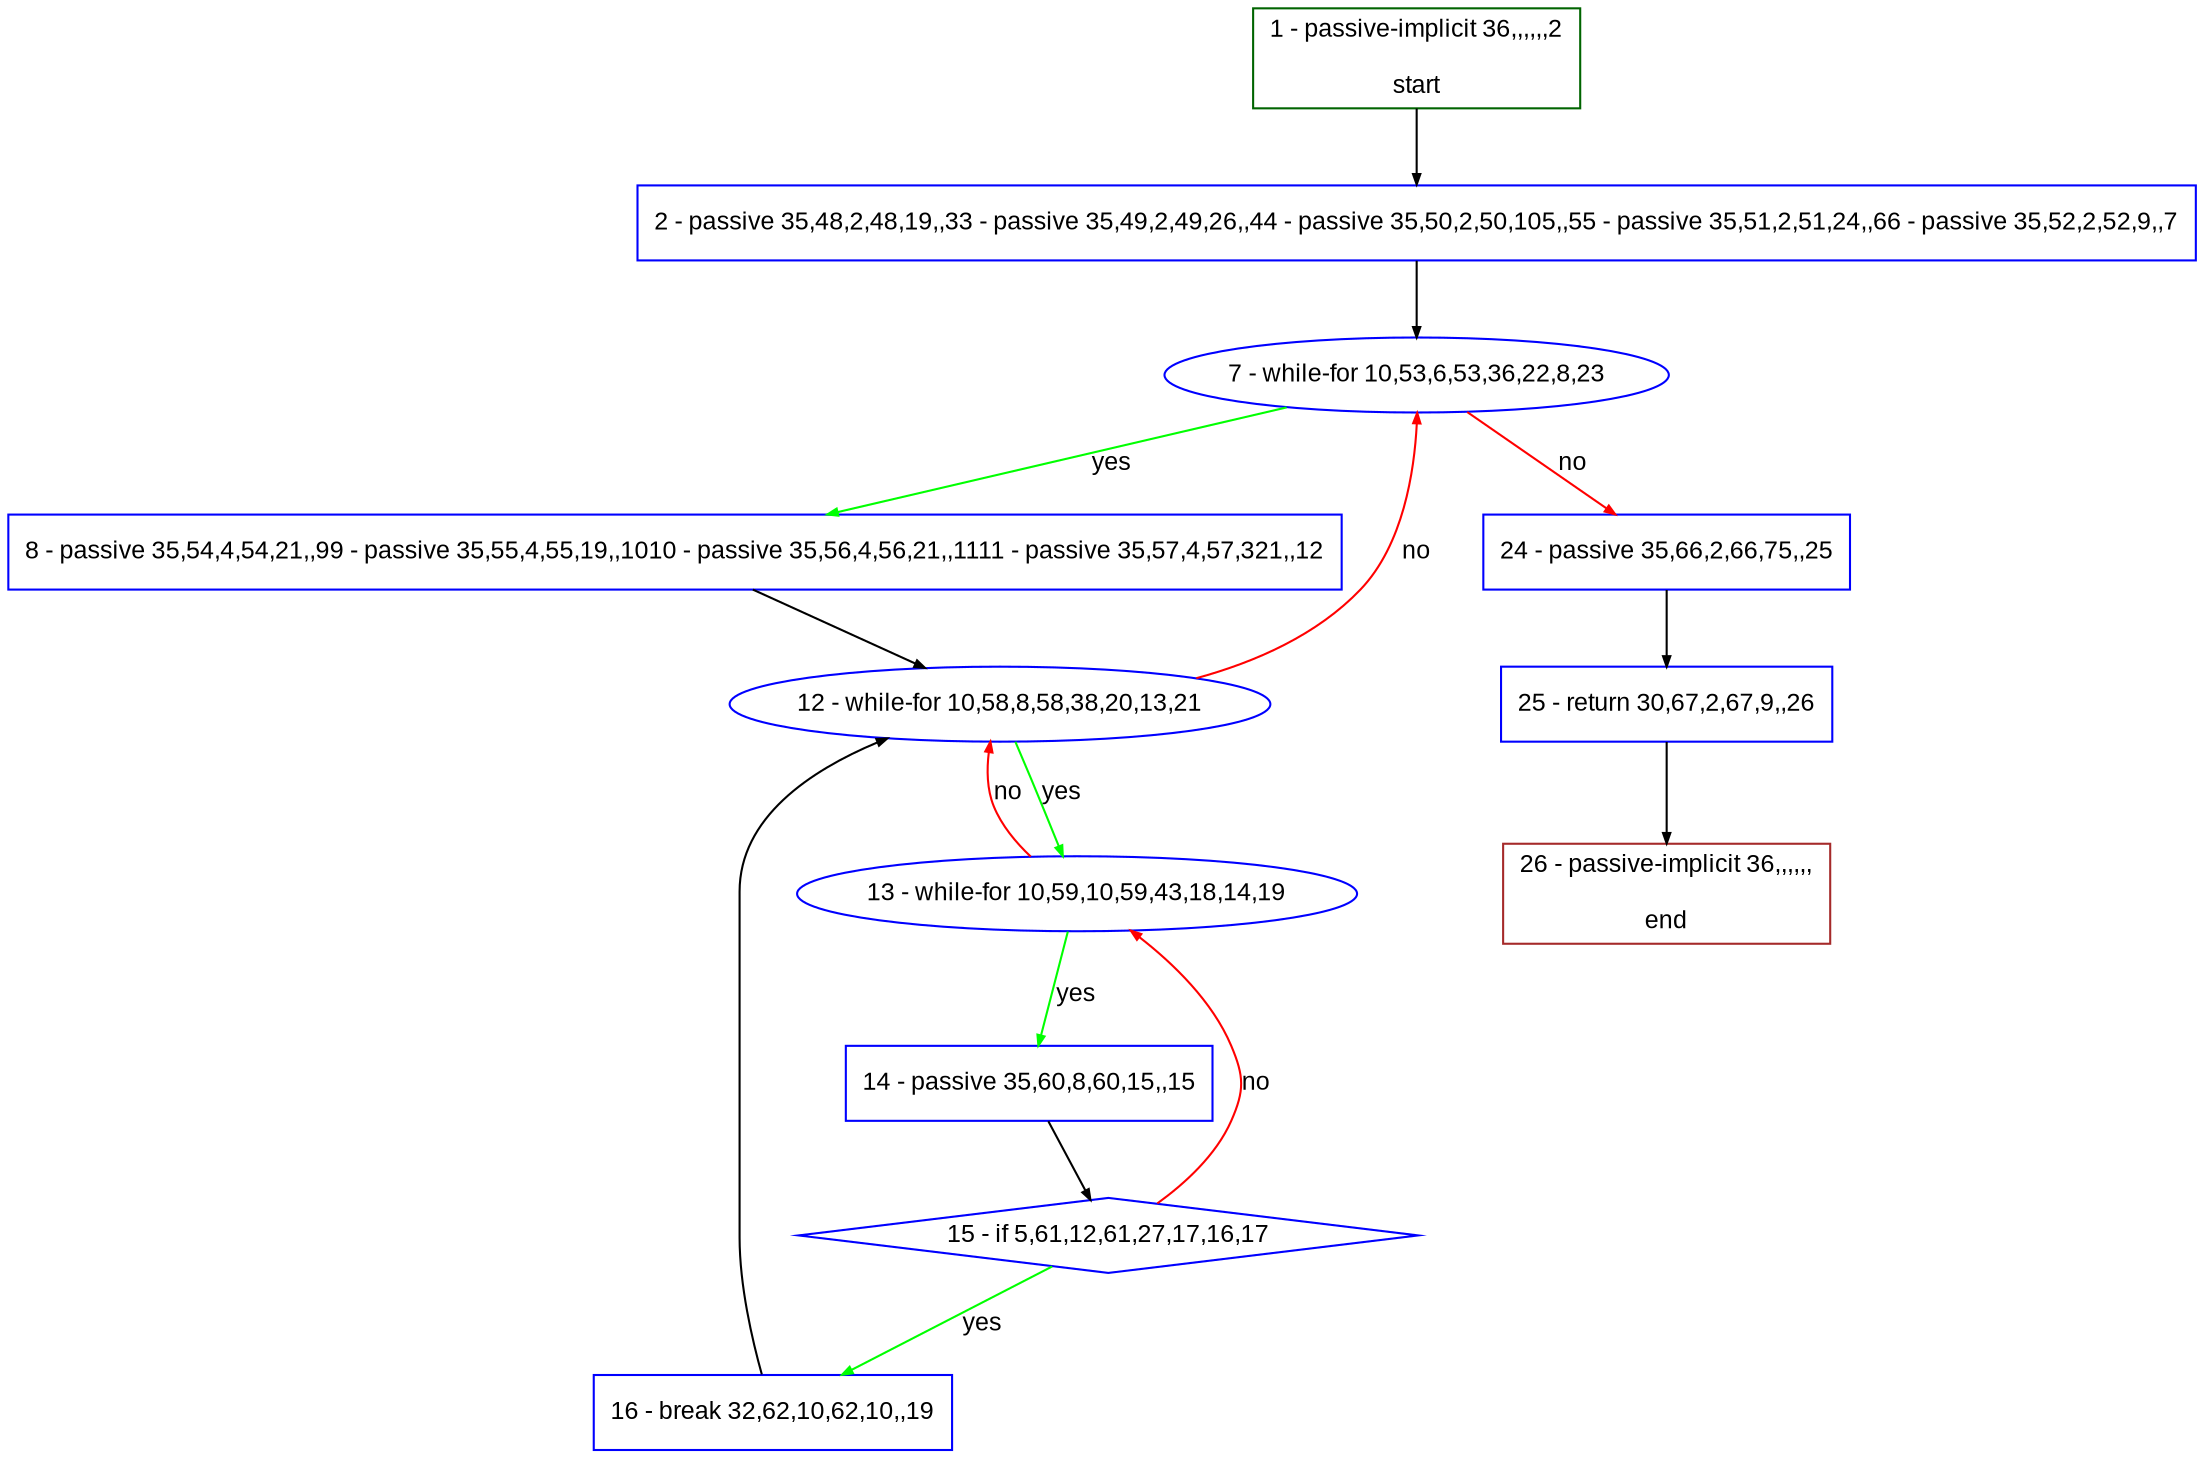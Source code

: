 digraph "" {
  graph [pack="true", label="", fontsize="12", packmode="clust", fontname="Arial", fillcolor="#FFFFCC", bgcolor="white", style="rounded,filled", compound="true"];
  node [node_initialized="no", label="", color="grey", fontsize="12", fillcolor="white", fontname="Arial", style="filled", shape="rectangle", compound="true", fixedsize="false"];
  edge [fontcolor="black", arrowhead="normal", arrowtail="none", arrowsize="0.5", ltail="", label="", color="black", fontsize="12", lhead="", fontname="Arial", dir="forward", compound="true"];
  __N1 [label="2 - passive 35,48,2,48,19,,33 - passive 35,49,2,49,26,,44 - passive 35,50,2,50,105,,55 - passive 35,51,2,51,24,,66 - passive 35,52,2,52,9,,7", color="#0000ff", fillcolor="#ffffff", style="filled", shape="box"];
  __N2 [label="1 - passive-implicit 36,,,,,,2\n\nstart", color="#006400", fillcolor="#ffffff", style="filled", shape="box"];
  __N3 [label="7 - while-for 10,53,6,53,36,22,8,23", color="#0000ff", fillcolor="#ffffff", style="filled", shape="oval"];
  __N4 [label="8 - passive 35,54,4,54,21,,99 - passive 35,55,4,55,19,,1010 - passive 35,56,4,56,21,,1111 - passive 35,57,4,57,321,,12", color="#0000ff", fillcolor="#ffffff", style="filled", shape="box"];
  __N5 [label="24 - passive 35,66,2,66,75,,25", color="#0000ff", fillcolor="#ffffff", style="filled", shape="box"];
  __N6 [label="12 - while-for 10,58,8,58,38,20,13,21", color="#0000ff", fillcolor="#ffffff", style="filled", shape="oval"];
  __N7 [label="13 - while-for 10,59,10,59,43,18,14,19", color="#0000ff", fillcolor="#ffffff", style="filled", shape="oval"];
  __N8 [label="14 - passive 35,60,8,60,15,,15", color="#0000ff", fillcolor="#ffffff", style="filled", shape="box"];
  __N9 [label="15 - if 5,61,12,61,27,17,16,17", color="#0000ff", fillcolor="#ffffff", style="filled", shape="diamond"];
  __N10 [label="16 - break 32,62,10,62,10,,19", color="#0000ff", fillcolor="#ffffff", style="filled", shape="box"];
  __N11 [label="25 - return 30,67,2,67,9,,26", color="#0000ff", fillcolor="#ffffff", style="filled", shape="box"];
  __N12 [label="26 - passive-implicit 36,,,,,,\n\nend", color="#a52a2a", fillcolor="#ffffff", style="filled", shape="box"];
  __N2 -> __N1 [arrowhead="normal", arrowtail="none", color="#000000", label="", dir="forward"];
  __N1 -> __N3 [arrowhead="normal", arrowtail="none", color="#000000", label="", dir="forward"];
  __N3 -> __N4 [arrowhead="normal", arrowtail="none", color="#00ff00", label="yes", dir="forward"];
  __N3 -> __N5 [arrowhead="normal", arrowtail="none", color="#ff0000", label="no", dir="forward"];
  __N4 -> __N6 [arrowhead="normal", arrowtail="none", color="#000000", label="", dir="forward"];
  __N6 -> __N3 [arrowhead="normal", arrowtail="none", color="#ff0000", label="no", dir="forward"];
  __N6 -> __N7 [arrowhead="normal", arrowtail="none", color="#00ff00", label="yes", dir="forward"];
  __N7 -> __N6 [arrowhead="normal", arrowtail="none", color="#ff0000", label="no", dir="forward"];
  __N7 -> __N8 [arrowhead="normal", arrowtail="none", color="#00ff00", label="yes", dir="forward"];
  __N8 -> __N9 [arrowhead="normal", arrowtail="none", color="#000000", label="", dir="forward"];
  __N9 -> __N7 [arrowhead="normal", arrowtail="none", color="#ff0000", label="no", dir="forward"];
  __N9 -> __N10 [arrowhead="normal", arrowtail="none", color="#00ff00", label="yes", dir="forward"];
  __N10 -> __N6 [arrowhead="normal", arrowtail="none", color="#000000", label="", dir="forward"];
  __N5 -> __N11 [arrowhead="normal", arrowtail="none", color="#000000", label="", dir="forward"];
  __N11 -> __N12 [arrowhead="normal", arrowtail="none", color="#000000", label="", dir="forward"];
}
